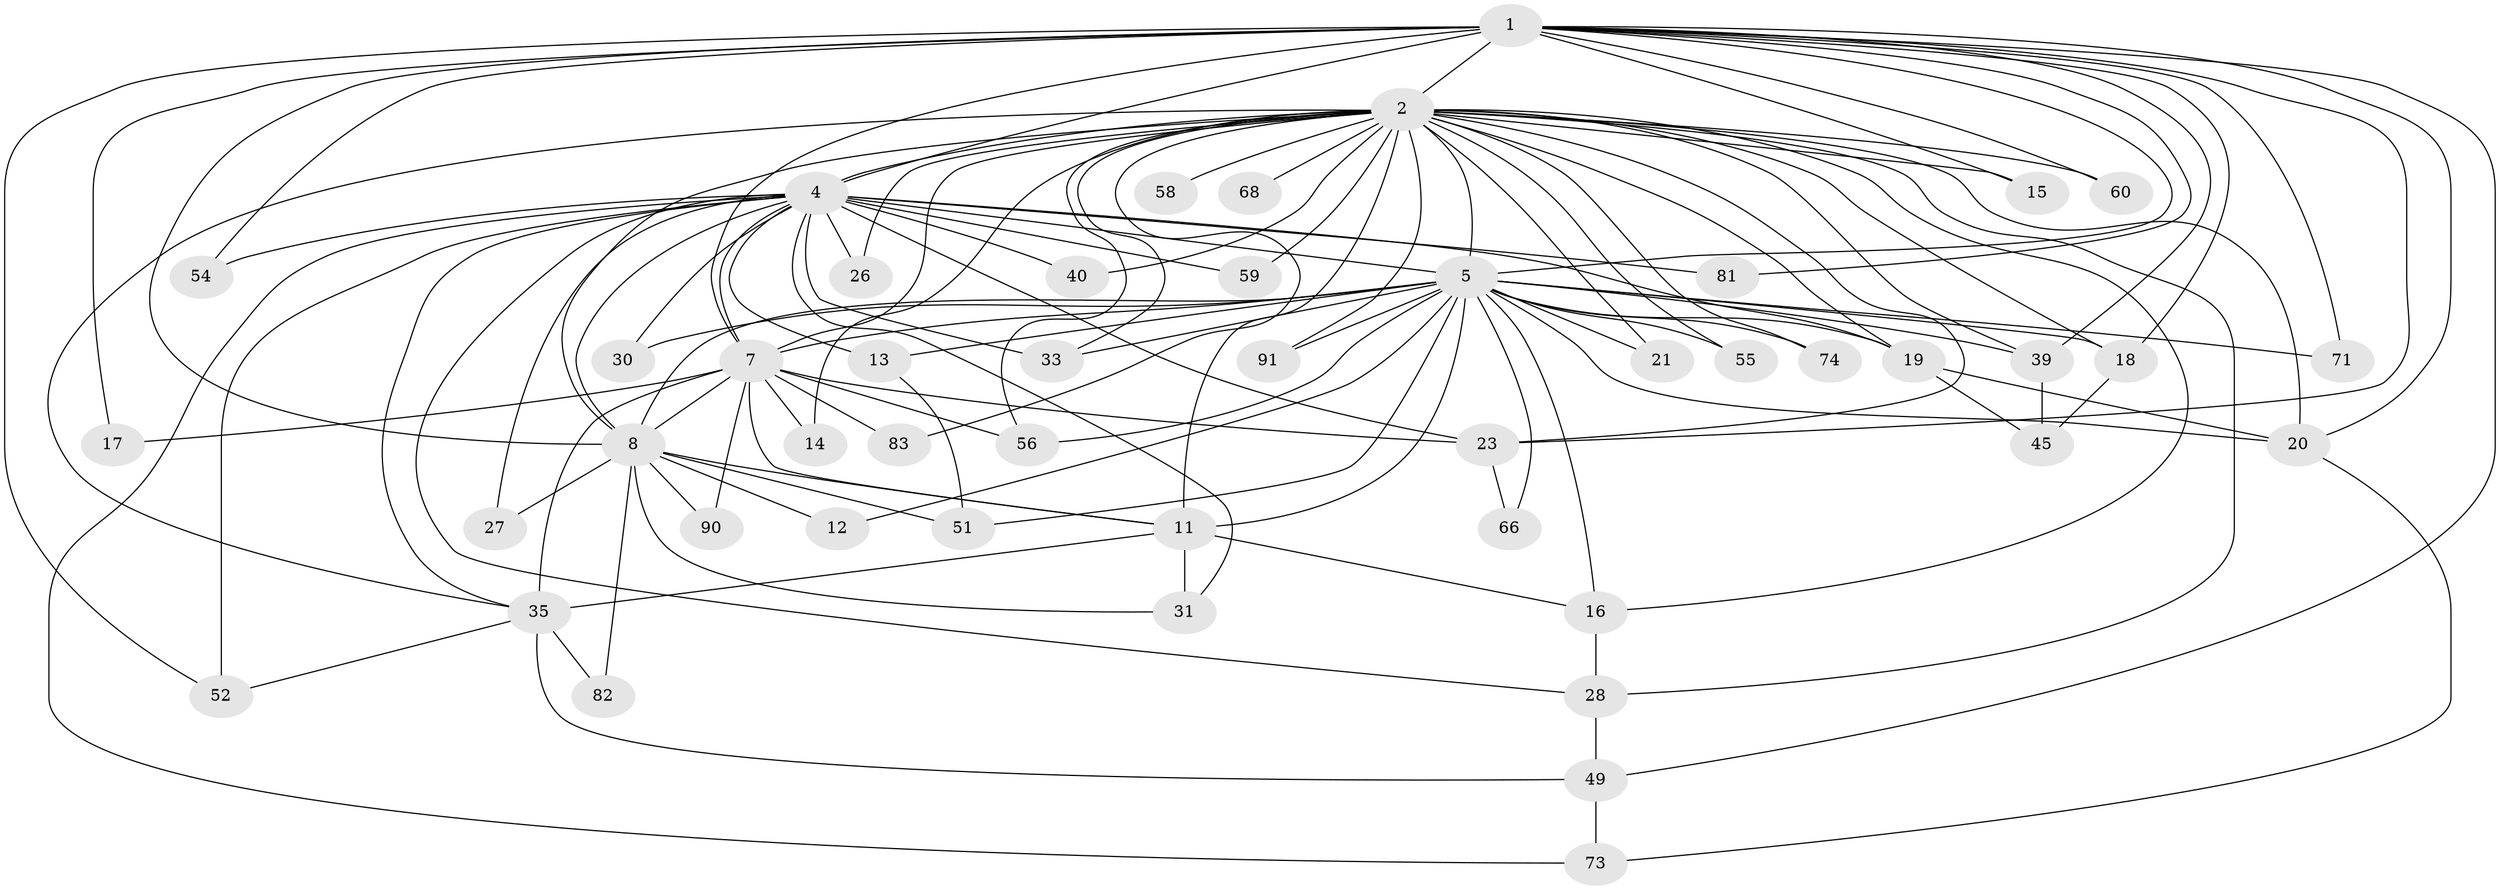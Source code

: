 // original degree distribution, {22: 0.031914893617021274, 23: 0.02127659574468085, 16: 0.010638297872340425, 17: 0.02127659574468085, 19: 0.010638297872340425, 18: 0.010638297872340425, 6: 0.031914893617021274, 2: 0.5212765957446809, 3: 0.20212765957446807, 4: 0.11702127659574468, 5: 0.02127659574468085}
// Generated by graph-tools (version 1.1) at 2025/54/03/05/25 16:54:47]
// undirected, 47 vertices, 116 edges
graph export_dot {
graph [start="1"]
  node [color=gray90,style=filled];
  1 [super="+22+61"];
  2 [super="+25+3"];
  4 [super="+9+37+75+38+48"];
  5 [super="+47+46+41+6"];
  7;
  8 [super="+88"];
  11 [super="+89+78+34+29"];
  12;
  13;
  14;
  15;
  16;
  17;
  18 [super="+94"];
  19 [super="+44"];
  20 [super="+57+69"];
  21;
  23 [super="+76+50"];
  26;
  27;
  28;
  30;
  31;
  33 [super="+67"];
  35 [super="+36+43"];
  39;
  40;
  45 [super="+92"];
  49 [super="+87+70"];
  51 [super="+85"];
  52 [super="+77"];
  54;
  55;
  56 [super="+84"];
  58;
  59;
  60;
  66;
  68;
  71;
  73;
  74 [super="+86"];
  81;
  82;
  83;
  90;
  91;
  1 -- 2 [weight=4];
  1 -- 4 [weight=3];
  1 -- 5 [weight=5];
  1 -- 7 [weight=2];
  1 -- 8 [weight=2];
  1 -- 15;
  1 -- 17;
  1 -- 23;
  1 -- 54;
  1 -- 81;
  1 -- 49;
  1 -- 20;
  1 -- 71;
  1 -- 39;
  1 -- 18;
  1 -- 52;
  1 -- 60;
  2 -- 4 [weight=7];
  2 -- 5 [weight=6];
  2 -- 7 [weight=3];
  2 -- 8 [weight=3];
  2 -- 16;
  2 -- 20 [weight=2];
  2 -- 21;
  2 -- 33;
  2 -- 55;
  2 -- 58 [weight=2];
  2 -- 59;
  2 -- 68 [weight=2];
  2 -- 74 [weight=2];
  2 -- 83;
  2 -- 11 [weight=3];
  2 -- 14;
  2 -- 15;
  2 -- 18 [weight=3];
  2 -- 26;
  2 -- 91;
  2 -- 28;
  2 -- 39;
  2 -- 40;
  2 -- 56;
  2 -- 60;
  2 -- 19;
  2 -- 35;
  2 -- 23;
  4 -- 5 [weight=5];
  4 -- 7 [weight=2];
  4 -- 8 [weight=2];
  4 -- 13;
  4 -- 54;
  4 -- 81;
  4 -- 19;
  4 -- 23 [weight=2];
  4 -- 26;
  4 -- 27 [weight=2];
  4 -- 30;
  4 -- 35;
  4 -- 40;
  4 -- 52;
  4 -- 59 [weight=2];
  4 -- 73;
  4 -- 33;
  4 -- 28;
  4 -- 31;
  5 -- 7 [weight=2];
  5 -- 8 [weight=2];
  5 -- 13;
  5 -- 16;
  5 -- 18;
  5 -- 19;
  5 -- 30;
  5 -- 39;
  5 -- 55;
  5 -- 91;
  5 -- 51;
  5 -- 74;
  5 -- 33;
  5 -- 66;
  5 -- 71;
  5 -- 11;
  5 -- 12;
  5 -- 20;
  5 -- 21;
  5 -- 56;
  7 -- 8 [weight=2];
  7 -- 14;
  7 -- 17;
  7 -- 35;
  7 -- 56;
  7 -- 83;
  7 -- 90;
  7 -- 11;
  7 -- 23;
  8 -- 12;
  8 -- 27;
  8 -- 31;
  8 -- 51;
  8 -- 82;
  8 -- 90;
  8 -- 11;
  11 -- 16;
  11 -- 35;
  11 -- 31;
  13 -- 51;
  16 -- 28;
  18 -- 45;
  19 -- 20;
  19 -- 45;
  20 -- 73;
  23 -- 66;
  28 -- 49;
  35 -- 49;
  35 -- 82;
  35 -- 52;
  39 -- 45;
  49 -- 73;
}
